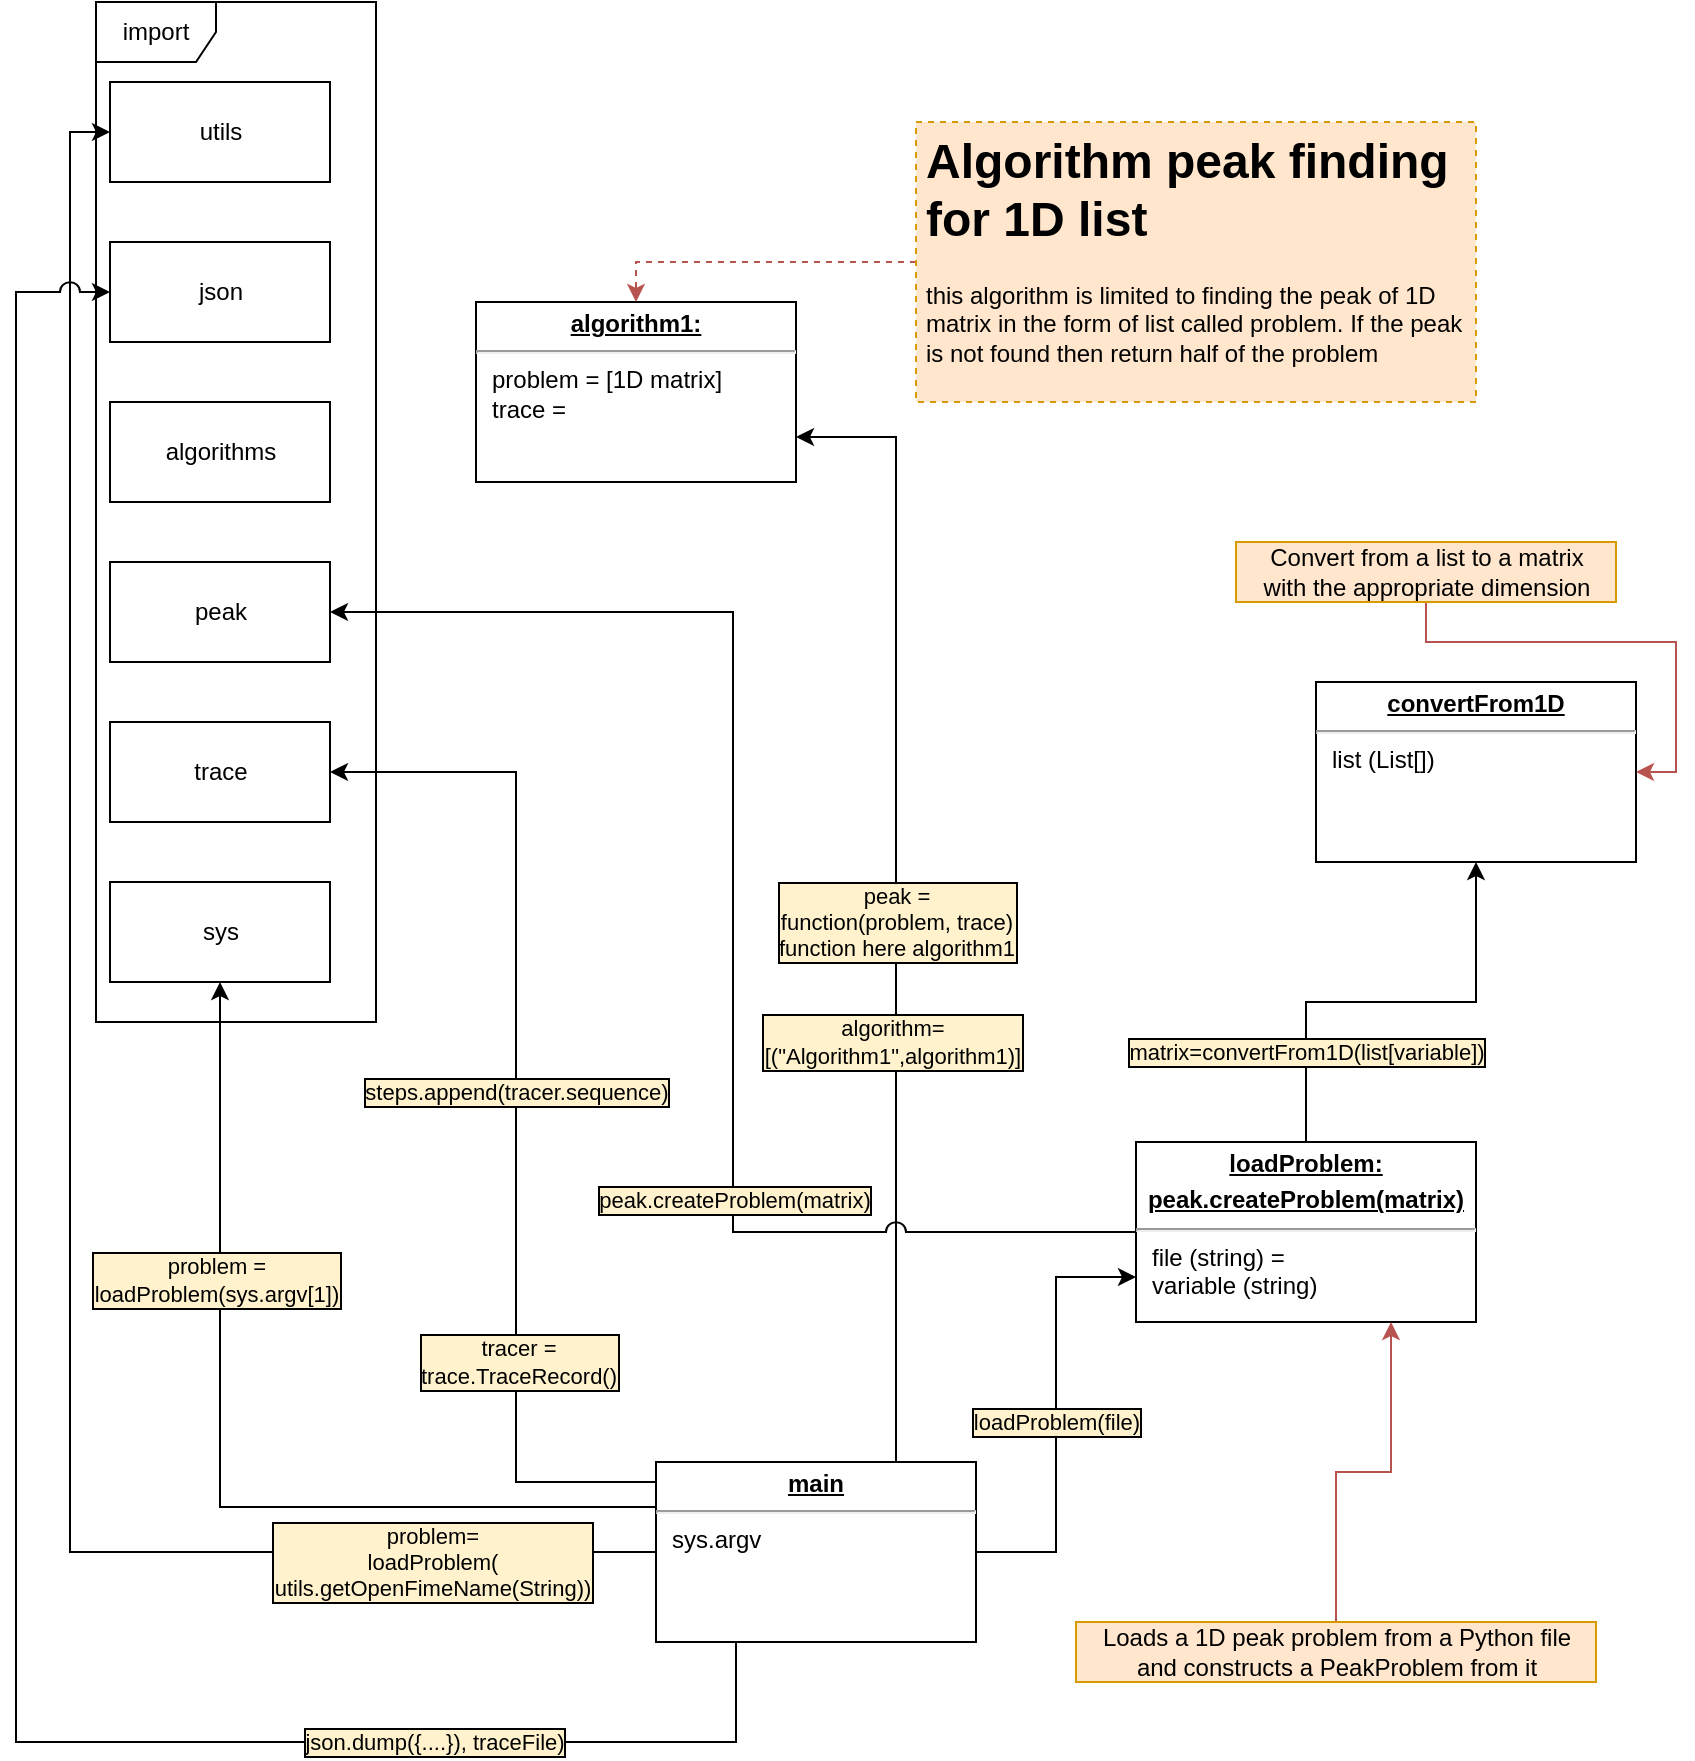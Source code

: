 <mxfile version="14.6.1" type="onedrive"><diagram id="xb4w2ompUr15TL0CYtpc" name="algorithm1D"><mxGraphModel dx="780" dy="830" grid="1" gridSize="10" guides="1" tooltips="1" connect="1" arrows="1" fold="1" page="1" pageScale="1" pageWidth="850" pageHeight="1100" math="0" shadow="0"><root><mxCell id="0"/><mxCell id="1" parent="0"/><mxCell id="r89_tPx3S2DM9Vizq9bR-7" value="import" style="shape=umlFrame;whiteSpace=wrap;html=1;" vertex="1" parent="1"><mxGeometry x="50" width="140" height="510" as="geometry"/></mxCell><mxCell id="r89_tPx3S2DM9Vizq9bR-1" value="&lt;div&gt;utils&lt;br&gt;&lt;/div&gt;" style="html=1;" vertex="1" parent="1"><mxGeometry x="57" y="40" width="110" height="50" as="geometry"/></mxCell><UserObject label="json" link="https://docs.python.org/3/library/json.html" id="r89_tPx3S2DM9Vizq9bR-2"><mxCell style="html=1;" vertex="1" parent="1"><mxGeometry x="57" y="120" width="110" height="50" as="geometry"/></mxCell></UserObject><mxCell id="r89_tPx3S2DM9Vizq9bR-3" value="&lt;div&gt;algorithms&lt;/div&gt;" style="html=1;" vertex="1" parent="1"><mxGeometry x="57" y="200" width="110" height="50" as="geometry"/></mxCell><mxCell id="r89_tPx3S2DM9Vizq9bR-4" value="peak" style="html=1;" vertex="1" parent="1"><mxGeometry x="57" y="280" width="110" height="50" as="geometry"/></mxCell><mxCell id="r89_tPx3S2DM9Vizq9bR-5" value="trace" style="html=1;" vertex="1" parent="1"><mxGeometry x="57" y="360" width="110" height="50" as="geometry"/></mxCell><UserObject label="sys" link="https://docs.python.org/3.8/library/sys.html?highlight=sys#module-sys" id="r89_tPx3S2DM9Vizq9bR-6"><mxCell style="html=1;" vertex="1" parent="1"><mxGeometry x="57" y="440" width="110" height="50" as="geometry"/></mxCell></UserObject><mxCell id="r89_tPx3S2DM9Vizq9bR-8" value="&lt;p style=&quot;margin: 0px ; margin-top: 4px ; text-align: center ; text-decoration: underline&quot;&gt;&lt;b&gt;algorithm1: &lt;br&gt;&lt;/b&gt;&lt;/p&gt;&lt;hr&gt;&lt;p style=&quot;margin: 0px ; margin-left: 8px&quot;&gt;problem = [1D matrix]&lt;/p&gt;&lt;p style=&quot;margin: 0px ; margin-left: 8px&quot;&gt;trace = &lt;br&gt;&lt;/p&gt;" style="verticalAlign=top;align=left;overflow=fill;fontSize=12;fontFamily=Helvetica;html=1;" vertex="1" parent="1"><mxGeometry x="240" y="150" width="160" height="90" as="geometry"/></mxCell><mxCell id="r89_tPx3S2DM9Vizq9bR-10" style="edgeStyle=orthogonalEdgeStyle;rounded=0;orthogonalLoop=1;jettySize=auto;html=1;entryX=0.5;entryY=0;entryDx=0;entryDy=0;dashed=1;fillColor=#f8cecc;strokeColor=#b85450;" edge="1" parent="1" source="r89_tPx3S2DM9Vizq9bR-9" target="r89_tPx3S2DM9Vizq9bR-8"><mxGeometry relative="1" as="geometry"/></mxCell><mxCell id="r89_tPx3S2DM9Vizq9bR-9" value="&lt;h1&gt;Algorithm peak finding for 1D list&lt;/h1&gt;&lt;div&gt;this algorithm is limited to finding the peak of 1D matrix in the form of list called problem. If the peak is not found then return half of the problem&lt;br&gt;&lt;/div&gt;" style="text;html=1;fillColor=#ffe6cc;spacing=5;spacingTop=-20;whiteSpace=wrap;overflow=hidden;rounded=0;dashed=1;strokeColor=#d79b00;" vertex="1" parent="1"><mxGeometry x="460" y="60" width="280" height="140" as="geometry"/></mxCell><mxCell id="r89_tPx3S2DM9Vizq9bR-13" style="edgeStyle=orthogonalEdgeStyle;rounded=0;orthogonalLoop=1;jettySize=auto;html=1;entryX=0;entryY=0.75;entryDx=0;entryDy=0;" edge="1" parent="1" source="r89_tPx3S2DM9Vizq9bR-11" target="r89_tPx3S2DM9Vizq9bR-12"><mxGeometry relative="1" as="geometry"/></mxCell><mxCell id="r89_tPx3S2DM9Vizq9bR-21" value="loadProblem(file)" style="edgeLabel;html=1;align=center;verticalAlign=middle;resizable=0;points=[];labelBorderColor=#000000;labelBackgroundColor=#FFF2CC;" vertex="1" connectable="0" parent="r89_tPx3S2DM9Vizq9bR-13"><mxGeometry x="-0.275" relative="1" as="geometry"><mxPoint y="-26" as="offset"/></mxGeometry></mxCell><mxCell id="r89_tPx3S2DM9Vizq9bR-23" style="edgeStyle=orthogonalEdgeStyle;rounded=0;orthogonalLoop=1;jettySize=auto;html=1;entryX=0;entryY=0.5;entryDx=0;entryDy=0;" edge="1" parent="1" source="r89_tPx3S2DM9Vizq9bR-11" target="r89_tPx3S2DM9Vizq9bR-1"><mxGeometry relative="1" as="geometry"/></mxCell><mxCell id="r89_tPx3S2DM9Vizq9bR-24" value="&lt;div&gt;problem=&lt;/div&gt;&lt;div&gt;loadProblem(&lt;/div&gt;&lt;div&gt;utils.getOpenFimeName(String))&lt;br&gt;&lt;/div&gt;" style="edgeLabel;html=1;align=center;verticalAlign=middle;resizable=0;points=[];labelBorderColor=#000000;labelBackgroundColor=#FFF2CC;" vertex="1" connectable="0" parent="r89_tPx3S2DM9Vizq9bR-23"><mxGeometry x="-0.781" y="-3" relative="1" as="geometry"><mxPoint y="8" as="offset"/></mxGeometry></mxCell><mxCell id="r89_tPx3S2DM9Vizq9bR-26" style="edgeStyle=orthogonalEdgeStyle;rounded=0;orthogonalLoop=1;jettySize=auto;html=1;exitX=0;exitY=0.25;exitDx=0;exitDy=0;" edge="1" parent="1" source="r89_tPx3S2DM9Vizq9bR-11" target="r89_tPx3S2DM9Vizq9bR-6"><mxGeometry relative="1" as="geometry"/></mxCell><mxCell id="r89_tPx3S2DM9Vizq9bR-27" value="&lt;div&gt;problem = &lt;br&gt;&lt;/div&gt;&lt;div&gt;loadProblem(sys.argv[1])&lt;/div&gt;" style="edgeLabel;html=1;align=center;verticalAlign=middle;resizable=0;points=[];labelBorderColor=#000000;labelBackgroundColor=#FFF2CC;" vertex="1" connectable="0" parent="r89_tPx3S2DM9Vizq9bR-26"><mxGeometry x="0.38" y="2" relative="1" as="geometry"><mxPoint as="offset"/></mxGeometry></mxCell><mxCell id="r89_tPx3S2DM9Vizq9bR-32" style="edgeStyle=orthogonalEdgeStyle;rounded=0;orthogonalLoop=1;jettySize=auto;html=1;entryX=1;entryY=0.75;entryDx=0;entryDy=0;jumpStyle=arc;jumpSize=17;" edge="1" parent="1" source="r89_tPx3S2DM9Vizq9bR-11" target="r89_tPx3S2DM9Vizq9bR-8"><mxGeometry relative="1" as="geometry"><Array as="points"><mxPoint x="450" y="218"/></Array></mxGeometry></mxCell><mxCell id="r89_tPx3S2DM9Vizq9bR-33" value="&lt;div&gt;algorithm=&lt;/div&gt;&lt;div&gt;[(&quot;Algorithm1&quot;,algorithm1)]&lt;br&gt;&lt;/div&gt;" style="edgeLabel;html=1;align=center;verticalAlign=middle;resizable=0;points=[];labelBorderColor=#000000;labelBackgroundColor=#FFF2CC;" vertex="1" connectable="0" parent="r89_tPx3S2DM9Vizq9bR-32"><mxGeometry x="0.06" y="2" relative="1" as="geometry"><mxPoint y="88" as="offset"/></mxGeometry></mxCell><mxCell id="r89_tPx3S2DM9Vizq9bR-36" value="&lt;div&gt;peak = &lt;br&gt;&lt;/div&gt;&lt;div&gt;function(problem, trace)&lt;/div&gt;&lt;div&gt;function here algorithm1&lt;br&gt;&lt;/div&gt;" style="edgeLabel;html=1;align=center;verticalAlign=middle;resizable=0;points=[];labelBorderColor=#000000;labelBackgroundColor=#FFF2CC;" vertex="1" connectable="0" parent="r89_tPx3S2DM9Vizq9bR-32"><mxGeometry x="-0.847" y="-1" relative="1" as="geometry"><mxPoint x="-1" y="-227" as="offset"/></mxGeometry></mxCell><mxCell id="r89_tPx3S2DM9Vizq9bR-34" style="edgeStyle=orthogonalEdgeStyle;rounded=0;jumpStyle=arc;jumpSize=10;orthogonalLoop=1;jettySize=auto;html=1;entryX=1;entryY=0.5;entryDx=0;entryDy=0;" edge="1" parent="1" target="r89_tPx3S2DM9Vizq9bR-5"><mxGeometry relative="1" as="geometry"><mxPoint x="330" y="740" as="sourcePoint"/><Array as="points"><mxPoint x="260" y="740"/><mxPoint x="260" y="385"/></Array></mxGeometry></mxCell><mxCell id="r89_tPx3S2DM9Vizq9bR-35" value="&lt;div&gt;tracer = &lt;br&gt;&lt;/div&gt;&lt;div&gt;trace.TraceRecord()&lt;br&gt;&lt;/div&gt;" style="edgeLabel;html=1;align=center;verticalAlign=middle;resizable=0;points=[];labelBackgroundColor=#FFF2CC;labelBorderColor=#000000;" vertex="1" connectable="0" parent="r89_tPx3S2DM9Vizq9bR-34"><mxGeometry x="0.2" y="-1" relative="1" as="geometry"><mxPoint y="181" as="offset"/></mxGeometry></mxCell><mxCell id="r89_tPx3S2DM9Vizq9bR-37" value="steps.append(tracer.sequence)" style="edgeLabel;html=1;align=center;verticalAlign=middle;resizable=0;points=[];labelBorderColor=#000000;labelBackgroundColor=#FFF2CC;" vertex="1" connectable="0" parent="r89_tPx3S2DM9Vizq9bR-34"><mxGeometry x="0.023" relative="1" as="geometry"><mxPoint as="offset"/></mxGeometry></mxCell><mxCell id="r89_tPx3S2DM9Vizq9bR-39" style="edgeStyle=orthogonalEdgeStyle;rounded=0;jumpStyle=arc;jumpSize=10;orthogonalLoop=1;jettySize=auto;html=1;exitX=0.25;exitY=1;exitDx=0;exitDy=0;entryX=0;entryY=0.5;entryDx=0;entryDy=0;" edge="1" parent="1" source="r89_tPx3S2DM9Vizq9bR-11" target="r89_tPx3S2DM9Vizq9bR-2"><mxGeometry relative="1" as="geometry"><mxPoint x="-20" y="140" as="targetPoint"/><Array as="points"><mxPoint x="370" y="870"/><mxPoint x="10" y="870"/><mxPoint x="10" y="145"/></Array></mxGeometry></mxCell><mxCell id="r89_tPx3S2DM9Vizq9bR-40" value="json.dump({....}), traceFile)" style="edgeLabel;html=1;align=center;verticalAlign=middle;resizable=0;points=[];labelBackgroundColor=#FFF2CC;labelBorderColor=#000000;" vertex="1" connectable="0" parent="r89_tPx3S2DM9Vizq9bR-39"><mxGeometry x="-0.66" relative="1" as="geometry"><mxPoint as="offset"/></mxGeometry></mxCell><mxCell id="r89_tPx3S2DM9Vizq9bR-11" value="&lt;p style=&quot;margin: 0px ; margin-top: 4px ; text-align: center ; text-decoration: underline&quot;&gt;&lt;b&gt;main&lt;/b&gt;&lt;/p&gt;&lt;hr&gt;&lt;p style=&quot;margin: 0px ; margin-left: 8px&quot;&gt;sys.argv&lt;/p&gt;" style="verticalAlign=top;align=left;overflow=fill;fontSize=12;fontFamily=Helvetica;html=1;strokeColor=#000000;" vertex="1" parent="1"><mxGeometry x="330" y="730" width="160" height="90" as="geometry"/></mxCell><mxCell id="r89_tPx3S2DM9Vizq9bR-17" style="edgeStyle=orthogonalEdgeStyle;rounded=0;orthogonalLoop=1;jettySize=auto;html=1;" edge="1" parent="1" source="r89_tPx3S2DM9Vizq9bR-12" target="r89_tPx3S2DM9Vizq9bR-16"><mxGeometry relative="1" as="geometry"/></mxCell><mxCell id="r89_tPx3S2DM9Vizq9bR-25" value="matrix=convertFrom1D(list[variable])" style="edgeLabel;html=1;align=center;verticalAlign=middle;resizable=0;points=[];labelBorderColor=#000000;labelBackgroundColor=#FFF2CC;" vertex="1" connectable="0" parent="r89_tPx3S2DM9Vizq9bR-17"><mxGeometry x="-0.6" relative="1" as="geometry"><mxPoint as="offset"/></mxGeometry></mxCell><mxCell id="r89_tPx3S2DM9Vizq9bR-18" style="edgeStyle=orthogonalEdgeStyle;rounded=0;orthogonalLoop=1;jettySize=auto;html=1;entryX=1;entryY=0.5;entryDx=0;entryDy=0;jumpStyle=arc;jumpSize=10;" edge="1" parent="1" source="r89_tPx3S2DM9Vizq9bR-12" target="r89_tPx3S2DM9Vizq9bR-4"><mxGeometry relative="1" as="geometry"/></mxCell><mxCell id="r89_tPx3S2DM9Vizq9bR-22" value="peak.createProblem(matrix)" style="edgeLabel;html=1;align=center;verticalAlign=middle;resizable=0;points=[];labelBorderColor=#000000;labelBackgroundColor=#FFF2CC;" vertex="1" connectable="0" parent="r89_tPx3S2DM9Vizq9bR-18"><mxGeometry x="-0.192" y="4" relative="1" as="geometry"><mxPoint x="4" y="70" as="offset"/></mxGeometry></mxCell><mxCell id="r89_tPx3S2DM9Vizq9bR-12" value="&lt;p style=&quot;margin: 0px ; margin-top: 4px ; text-align: center ; text-decoration: underline&quot;&gt;&lt;b&gt;loadProblem: &lt;br&gt;&lt;/b&gt;&lt;/p&gt;&lt;p style=&quot;margin: 0px ; margin-top: 4px ; text-align: center ; text-decoration: underline&quot;&gt;&lt;b&gt;peak.createProblem(matrix)&lt;br&gt;&lt;/b&gt;&lt;/p&gt;&lt;hr&gt;&lt;p style=&quot;margin: 0px ; margin-left: 8px&quot;&gt;file (string) = &lt;br&gt;&lt;/p&gt;&lt;p style=&quot;margin: 0px ; margin-left: 8px&quot;&gt;variable (string)&lt;/p&gt;&lt;p style=&quot;margin: 0px ; margin-left: 8px&quot;&gt;&lt;br&gt;&lt;/p&gt;" style="verticalAlign=top;align=left;overflow=fill;fontSize=12;fontFamily=Helvetica;html=1;strokeColor=#000000;" vertex="1" parent="1"><mxGeometry x="570" y="570" width="170" height="90" as="geometry"/></mxCell><mxCell id="r89_tPx3S2DM9Vizq9bR-16" value="&lt;p style=&quot;margin: 0px ; margin-top: 4px ; text-align: center ; text-decoration: underline&quot;&gt;&lt;b&gt;convertFrom1D&lt;/b&gt;&lt;/p&gt;&lt;hr&gt;&lt;p style=&quot;margin: 0px ; margin-left: 8px&quot;&gt;list (List[])&lt;br&gt;&lt;/p&gt;" style="verticalAlign=top;align=left;overflow=fill;fontSize=12;fontFamily=Helvetica;html=1;strokeColor=#000000;" vertex="1" parent="1"><mxGeometry x="660" y="340" width="160" height="90" as="geometry"/></mxCell><mxCell id="r89_tPx3S2DM9Vizq9bR-29" style="edgeStyle=orthogonalEdgeStyle;rounded=0;orthogonalLoop=1;jettySize=auto;html=1;entryX=1;entryY=0.5;entryDx=0;entryDy=0;fillColor=#f8cecc;strokeColor=#b85450;" edge="1" parent="1" source="r89_tPx3S2DM9Vizq9bR-28" target="r89_tPx3S2DM9Vizq9bR-16"><mxGeometry relative="1" as="geometry"/></mxCell><mxCell id="r89_tPx3S2DM9Vizq9bR-28" value="&lt;div&gt;Convert from a list to a matrix &lt;br&gt;&lt;/div&gt;&lt;div&gt;with the appropriate dimension&lt;/div&gt;" style="text;html=1;align=center;verticalAlign=middle;resizable=0;points=[];autosize=1;strokeColor=#d79b00;fillColor=#ffe6cc;" vertex="1" parent="1"><mxGeometry x="620" y="270" width="190" height="30" as="geometry"/></mxCell><mxCell id="r89_tPx3S2DM9Vizq9bR-31" style="edgeStyle=orthogonalEdgeStyle;rounded=0;orthogonalLoop=1;jettySize=auto;html=1;entryX=0.75;entryY=1;entryDx=0;entryDy=0;fillColor=#f8cecc;strokeColor=#b85450;" edge="1" parent="1" source="r89_tPx3S2DM9Vizq9bR-30" target="r89_tPx3S2DM9Vizq9bR-12"><mxGeometry relative="1" as="geometry"/></mxCell><mxCell id="r89_tPx3S2DM9Vizq9bR-30" value="&lt;div&gt;Loads a 1D peak problem from a Python file&lt;/div&gt;&lt;div&gt;and constructs a PeakProblem from it&lt;br&gt;&lt;/div&gt;" style="text;html=1;align=center;verticalAlign=middle;resizable=0;points=[];autosize=1;strokeColor=#d79b00;fillColor=#ffe6cc;" vertex="1" parent="1"><mxGeometry x="540" y="810" width="260" height="30" as="geometry"/></mxCell></root></mxGraphModel></diagram></mxfile>